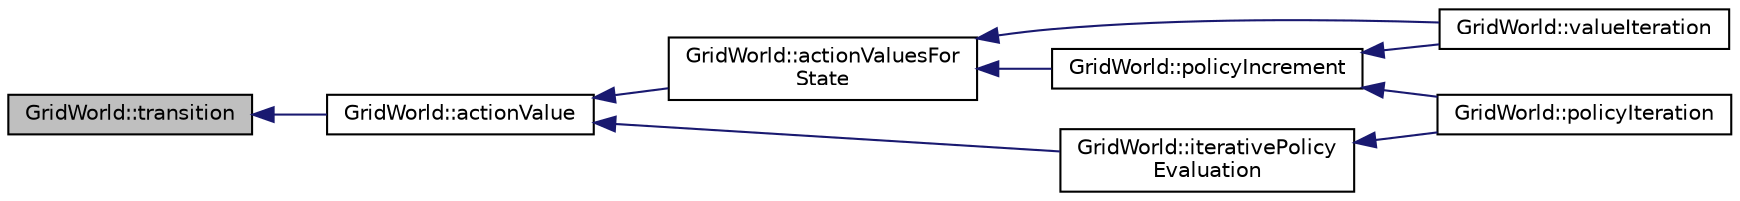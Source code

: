 digraph "GridWorld::transition"
{
  bgcolor="transparent";
  edge [fontname="Helvetica",fontsize="10",labelfontname="Helvetica",labelfontsize="10"];
  node [fontname="Helvetica",fontsize="10",shape=record];
  rankdir="LR";
  Node242 [label="GridWorld::transition",height=0.2,width=0.4,color="black", fillcolor="grey75", style="filled", fontcolor="black"];
  Node242 -> Node243 [dir="back",color="midnightblue",fontsize="10",style="solid",fontname="Helvetica"];
  Node243 [label="GridWorld::actionValue",height=0.2,width=0.4,color="black",URL="$classGridWorld.html#afb39acf3fcb5c3f62adea9668a035445",tooltip="Gets the q value of action a on state s "];
  Node243 -> Node244 [dir="back",color="midnightblue",fontsize="10",style="solid",fontname="Helvetica"];
  Node244 [label="GridWorld::actionValuesFor\lState",height=0.2,width=0.4,color="black",URL="$classGridWorld.html#ab2473dfcba808923e74ef5e41c815293",tooltip="Gets the q values of all actions for a given state. "];
  Node244 -> Node245 [dir="back",color="midnightblue",fontsize="10",style="solid",fontname="Helvetica"];
  Node245 [label="GridWorld::policyIncrement",height=0.2,width=0.4,color="black",URL="$classGridWorld.html#a5b720f7017beff840503f77c25da2586",tooltip="Creates a new policy for a given state giving preference to the actions with maximum value..."];
  Node245 -> Node246 [dir="back",color="midnightblue",fontsize="10",style="solid",fontname="Helvetica"];
  Node246 [label="GridWorld::policyIteration",height=0.2,width=0.4,color="black",URL="$classGridWorld.html#add6d00c0d2eec4d16706a19b0527bba5",tooltip="Policy iteration method. "];
  Node245 -> Node247 [dir="back",color="midnightblue",fontsize="10",style="solid",fontname="Helvetica"];
  Node247 [label="GridWorld::valueIteration",height=0.2,width=0.4,color="black",URL="$classGridWorld.html#a0d5cada9fc611efc747722223c97e8e5",tooltip="Value iteration method. "];
  Node244 -> Node247 [dir="back",color="midnightblue",fontsize="10",style="solid",fontname="Helvetica"];
  Node243 -> Node248 [dir="back",color="midnightblue",fontsize="10",style="solid",fontname="Helvetica"];
  Node248 [label="GridWorld::iterativePolicy\lEvaluation",height=0.2,width=0.4,color="black",URL="$classGridWorld.html#a5ee28286d5b619b0cf046b83f7d8ee7c",tooltip="Iterative policy evaluation implemented as decribed in Sutton and Barto, 2017. "];
  Node248 -> Node246 [dir="back",color="midnightblue",fontsize="10",style="solid",fontname="Helvetica"];
}
